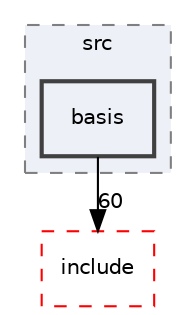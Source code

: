 digraph "/__w/pairinteraction/pairinteraction/src/cpp/src/basis"
{
 // INTERACTIVE_SVG=YES
 // LATEX_PDF_SIZE
  bgcolor="transparent";
  edge [fontname="Helvetica",fontsize="10",labelfontname="Helvetica",labelfontsize="10"];
  node [fontname="Helvetica",fontsize="10",shape=record];
  compound=true
  subgraph clusterdir_d7cdddb7a4322ae7e54b11927b5877ad {
    graph [ bgcolor="#edf0f7", pencolor="grey50", style="filled,dashed,", label="src", fontname="Helvetica", fontsize="10", URL="dir_d7cdddb7a4322ae7e54b11927b5877ad.html"]
  dir_2c62ceab1e9c4a232884d46ee3a2e7bb [shape=box, label="basis", style="filled,bold,", fillcolor="#edf0f7", color="grey25", URL="dir_2c62ceab1e9c4a232884d46ee3a2e7bb.html"];
  }
  dir_e6fb451ec9c24a28c75d00abc51f4b3c [shape=box, label="include", style="dashed,", fillcolor="#edf0f7", color="red", URL="dir_e6fb451ec9c24a28c75d00abc51f4b3c.html"];
  dir_2c62ceab1e9c4a232884d46ee3a2e7bb->dir_e6fb451ec9c24a28c75d00abc51f4b3c [headlabel="60", labeldistance=1.5 headhref="dir_000002_000014.html"];
}

